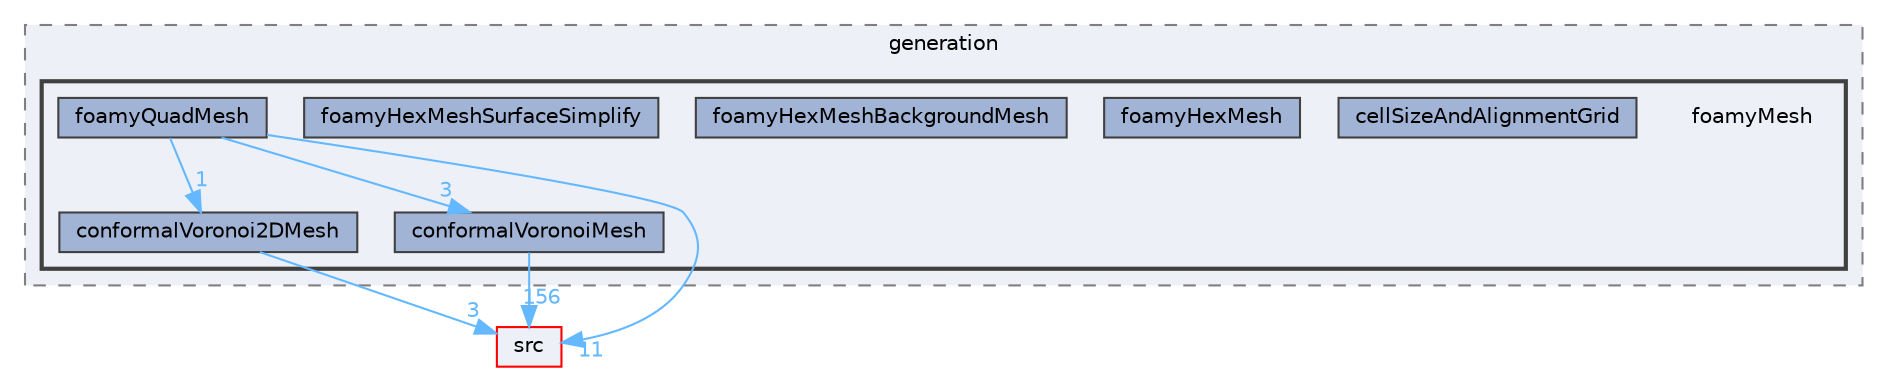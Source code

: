 digraph "applications/utilities/mesh/generation/foamyMesh"
{
 // LATEX_PDF_SIZE
  bgcolor="transparent";
  edge [fontname=Helvetica,fontsize=10,labelfontname=Helvetica,labelfontsize=10];
  node [fontname=Helvetica,fontsize=10,shape=box,height=0.2,width=0.4];
  compound=true
  subgraph clusterdir_5e38c77784c29cb5c03b448ec3140896 {
    graph [ bgcolor="#edf0f7", pencolor="grey50", label="generation", fontname=Helvetica,fontsize=10 style="filled,dashed", URL="dir_5e38c77784c29cb5c03b448ec3140896.html",tooltip=""]
  subgraph clusterdir_525b031d9ecda2adbb84a631566a9480 {
    graph [ bgcolor="#edf0f7", pencolor="grey25", label="", fontname=Helvetica,fontsize=10 style="filled,bold", URL="dir_525b031d9ecda2adbb84a631566a9480.html",tooltip=""]
    dir_525b031d9ecda2adbb84a631566a9480 [shape=plaintext, label="foamyMesh"];
  dir_7aebd442e55b2fa210628e0a3b6403b8 [label="cellSizeAndAlignmentGrid", fillcolor="#a2b4d6", color="grey25", style="filled", URL="dir_7aebd442e55b2fa210628e0a3b6403b8.html",tooltip=""];
  dir_8fc3c4d9e6c915109a88d5893f6b8ae4 [label="conformalVoronoi2DMesh", fillcolor="#a2b4d6", color="grey25", style="filled", URL="dir_8fc3c4d9e6c915109a88d5893f6b8ae4.html",tooltip=""];
  dir_616e89101b4d92e7765258ddbabd9ee1 [label="conformalVoronoiMesh", fillcolor="#a2b4d6", color="grey25", style="filled", URL="dir_616e89101b4d92e7765258ddbabd9ee1.html",tooltip=""];
  dir_939d1fac41bd63bba444a189292d769c [label="foamyHexMesh", fillcolor="#a2b4d6", color="grey25", style="filled", URL="dir_939d1fac41bd63bba444a189292d769c.html",tooltip=""];
  dir_ee6c7d4f578f6e97c86ff227b060e182 [label="foamyHexMeshBackgroundMesh", fillcolor="#a2b4d6", color="grey25", style="filled", URL="dir_ee6c7d4f578f6e97c86ff227b060e182.html",tooltip=""];
  dir_33d06d7cdf37cdd9ba8f51e282514363 [label="foamyHexMeshSurfaceSimplify", fillcolor="#a2b4d6", color="grey25", style="filled", URL="dir_33d06d7cdf37cdd9ba8f51e282514363.html",tooltip=""];
  dir_91125a84e398a64d3ad9a84c1bb9a397 [label="foamyQuadMesh", fillcolor="#a2b4d6", color="grey25", style="filled", URL="dir_91125a84e398a64d3ad9a84c1bb9a397.html",tooltip=""];
  }
  }
  dir_68267d1309a1af8e8297ef4c3efbcdba [label="src", fillcolor="#edf0f7", color="red", style="filled", URL="dir_68267d1309a1af8e8297ef4c3efbcdba.html",tooltip=""];
  dir_8fc3c4d9e6c915109a88d5893f6b8ae4->dir_68267d1309a1af8e8297ef4c3efbcdba [headlabel="3", labeldistance=1.5 headhref="dir_000605_003729.html" href="dir_000605_003729.html" color="steelblue1" fontcolor="steelblue1"];
  dir_616e89101b4d92e7765258ddbabd9ee1->dir_68267d1309a1af8e8297ef4c3efbcdba [headlabel="156", labeldistance=1.5 headhref="dir_000606_003729.html" href="dir_000606_003729.html" color="steelblue1" fontcolor="steelblue1"];
  dir_91125a84e398a64d3ad9a84c1bb9a397->dir_616e89101b4d92e7765258ddbabd9ee1 [headlabel="3", labeldistance=1.5 headhref="dir_001471_000606.html" href="dir_001471_000606.html" color="steelblue1" fontcolor="steelblue1"];
  dir_91125a84e398a64d3ad9a84c1bb9a397->dir_68267d1309a1af8e8297ef4c3efbcdba [headlabel="11", labeldistance=1.5 headhref="dir_001471_003729.html" href="dir_001471_003729.html" color="steelblue1" fontcolor="steelblue1"];
  dir_91125a84e398a64d3ad9a84c1bb9a397->dir_8fc3c4d9e6c915109a88d5893f6b8ae4 [headlabel="1", labeldistance=1.5 headhref="dir_001471_000605.html" href="dir_001471_000605.html" color="steelblue1" fontcolor="steelblue1"];
}
